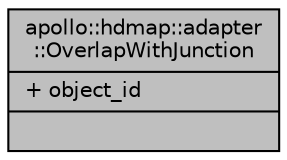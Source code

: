 digraph "apollo::hdmap::adapter::OverlapWithJunction"
{
  edge [fontname="Helvetica",fontsize="10",labelfontname="Helvetica",labelfontsize="10"];
  node [fontname="Helvetica",fontsize="10",shape=record];
  Node1 [label="{apollo::hdmap::adapter\l::OverlapWithJunction\n|+ object_id\l|}",height=0.2,width=0.4,color="black", fillcolor="grey75", style="filled" fontcolor="black"];
}
